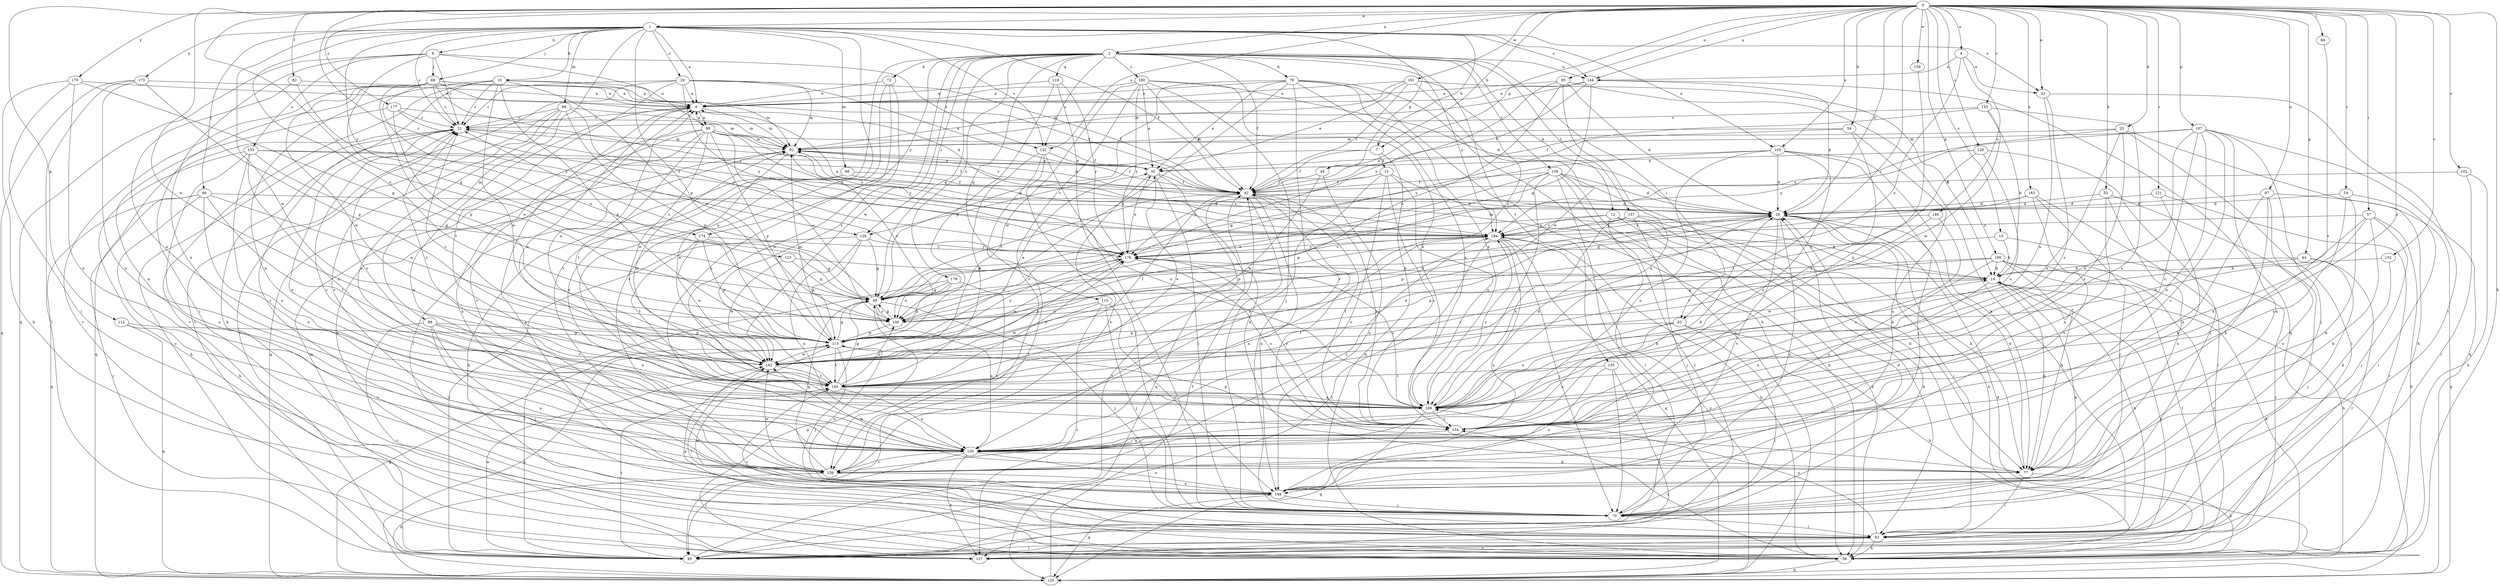 strict digraph  {
0;
1;
2;
4;
6;
7;
8;
10;
12;
13;
14;
15;
19;
20;
21;
23;
28;
33;
35;
42;
44;
48;
49;
53;
54;
56;
57;
62;
63;
66;
69;
70;
72;
76;
77;
82;
84;
85;
86;
88;
89;
92;
95;
97;
99;
100;
102;
105;
106;
107;
108;
112;
113;
115;
119;
120;
121;
123;
126;
127;
128;
132;
133;
134;
135;
137;
139;
140;
144;
146;
148;
152;
155;
156;
159;
161;
162;
163;
169;
170;
173;
174;
176;
177;
179;
180;
184;
0 -> 1  [label=a];
0 -> 2  [label=a];
0 -> 4  [label=a];
0 -> 7  [label=b];
0 -> 15  [label=c];
0 -> 19  [label=c];
0 -> 23  [label=d];
0 -> 28  [label=d];
0 -> 33  [label=e];
0 -> 44  [label=g];
0 -> 48  [label=g];
0 -> 53  [label=h];
0 -> 54  [label=h];
0 -> 56  [label=h];
0 -> 57  [label=i];
0 -> 62  [label=i];
0 -> 82  [label=l];
0 -> 84  [label=l];
0 -> 95  [label=n];
0 -> 97  [label=n];
0 -> 102  [label=o];
0 -> 105  [label=o];
0 -> 107  [label=p];
0 -> 108  [label=p];
0 -> 112  [label=p];
0 -> 121  [label=r];
0 -> 123  [label=r];
0 -> 126  [label=r];
0 -> 128  [label=s];
0 -> 132  [label=s];
0 -> 144  [label=u];
0 -> 152  [label=v];
0 -> 155  [label=v];
0 -> 159  [label=w];
0 -> 161  [label=w];
0 -> 162  [label=w];
0 -> 163  [label=x];
0 -> 169  [label=x];
0 -> 170  [label=y];
0 -> 177  [label=z];
1 -> 6  [label=a];
1 -> 7  [label=b];
1 -> 8  [label=b];
1 -> 10  [label=b];
1 -> 20  [label=c];
1 -> 21  [label=c];
1 -> 33  [label=e];
1 -> 42  [label=f];
1 -> 48  [label=g];
1 -> 66  [label=j];
1 -> 69  [label=j];
1 -> 86  [label=m];
1 -> 88  [label=m];
1 -> 89  [label=m];
1 -> 105  [label=o];
1 -> 106  [label=o];
1 -> 113  [label=p];
1 -> 132  [label=s];
1 -> 144  [label=u];
1 -> 162  [label=w];
1 -> 169  [label=x];
1 -> 173  [label=y];
1 -> 174  [label=y];
2 -> 12  [label=b];
2 -> 42  [label=f];
2 -> 49  [label=g];
2 -> 62  [label=i];
2 -> 72  [label=k];
2 -> 76  [label=k];
2 -> 115  [label=q];
2 -> 119  [label=q];
2 -> 126  [label=r];
2 -> 132  [label=s];
2 -> 135  [label=t];
2 -> 137  [label=t];
2 -> 139  [label=t];
2 -> 140  [label=t];
2 -> 144  [label=u];
2 -> 156  [label=v];
2 -> 162  [label=w];
2 -> 174  [label=y];
2 -> 179  [label=z];
2 -> 180  [label=z];
2 -> 184  [label=z];
4 -> 33  [label=e];
4 -> 106  [label=o];
4 -> 144  [label=u];
4 -> 146  [label=u];
6 -> 21  [label=c];
6 -> 92  [label=m];
6 -> 99  [label=n];
7 -> 13  [label=b];
7 -> 42  [label=f];
7 -> 56  [label=h];
7 -> 126  [label=r];
8 -> 21  [label=c];
8 -> 49  [label=g];
8 -> 69  [label=j];
8 -> 99  [label=n];
8 -> 100  [label=n];
8 -> 120  [label=q];
8 -> 132  [label=s];
8 -> 133  [label=s];
10 -> 6  [label=a];
10 -> 21  [label=c];
10 -> 56  [label=h];
10 -> 92  [label=m];
10 -> 100  [label=n];
10 -> 106  [label=o];
10 -> 113  [label=p];
10 -> 127  [label=r];
10 -> 162  [label=w];
12 -> 49  [label=g];
12 -> 56  [label=h];
12 -> 63  [label=i];
12 -> 77  [label=k];
12 -> 148  [label=u];
12 -> 184  [label=z];
13 -> 42  [label=f];
13 -> 100  [label=n];
13 -> 134  [label=s];
13 -> 156  [label=v];
13 -> 169  [label=x];
13 -> 176  [label=y];
13 -> 184  [label=z];
14 -> 49  [label=g];
14 -> 56  [label=h];
14 -> 77  [label=k];
14 -> 85  [label=l];
14 -> 92  [label=m];
14 -> 100  [label=n];
15 -> 14  [label=b];
15 -> 127  [label=r];
15 -> 176  [label=y];
19 -> 28  [label=d];
19 -> 63  [label=i];
19 -> 77  [label=k];
19 -> 134  [label=s];
20 -> 6  [label=a];
20 -> 21  [label=c];
20 -> 35  [label=e];
20 -> 42  [label=f];
20 -> 85  [label=l];
20 -> 92  [label=m];
20 -> 140  [label=t];
20 -> 176  [label=y];
21 -> 92  [label=m];
21 -> 100  [label=n];
21 -> 120  [label=q];
21 -> 184  [label=z];
23 -> 56  [label=h];
23 -> 85  [label=l];
23 -> 92  [label=m];
23 -> 134  [label=s];
23 -> 169  [label=x];
23 -> 176  [label=y];
28 -> 21  [label=c];
28 -> 56  [label=h];
28 -> 63  [label=i];
28 -> 113  [label=p];
28 -> 148  [label=u];
28 -> 156  [label=v];
28 -> 184  [label=z];
33 -> 63  [label=i];
33 -> 134  [label=s];
33 -> 169  [label=x];
35 -> 42  [label=f];
35 -> 70  [label=j];
35 -> 77  [label=k];
35 -> 156  [label=v];
42 -> 28  [label=d];
42 -> 70  [label=j];
42 -> 92  [label=m];
42 -> 120  [label=q];
42 -> 134  [label=s];
42 -> 148  [label=u];
44 -> 14  [label=b];
44 -> 70  [label=j];
44 -> 85  [label=l];
44 -> 162  [label=w];
48 -> 42  [label=f];
48 -> 148  [label=u];
48 -> 162  [label=w];
49 -> 21  [label=c];
49 -> 42  [label=f];
49 -> 70  [label=j];
49 -> 100  [label=n];
49 -> 106  [label=o];
53 -> 28  [label=d];
53 -> 63  [label=i];
53 -> 100  [label=n];
53 -> 148  [label=u];
54 -> 92  [label=m];
54 -> 148  [label=u];
54 -> 169  [label=x];
54 -> 176  [label=y];
56 -> 6  [label=a];
56 -> 113  [label=p];
56 -> 120  [label=q];
56 -> 134  [label=s];
57 -> 56  [label=h];
57 -> 70  [label=j];
57 -> 77  [label=k];
57 -> 162  [label=w];
57 -> 169  [label=x];
57 -> 184  [label=z];
62 -> 56  [label=h];
62 -> 85  [label=l];
62 -> 100  [label=n];
62 -> 113  [label=p];
62 -> 169  [label=x];
63 -> 6  [label=a];
63 -> 14  [label=b];
63 -> 56  [label=h];
63 -> 85  [label=l];
63 -> 127  [label=r];
63 -> 140  [label=t];
63 -> 169  [label=x];
66 -> 28  [label=d];
66 -> 56  [label=h];
66 -> 100  [label=n];
66 -> 106  [label=o];
66 -> 120  [label=q];
66 -> 127  [label=r];
66 -> 140  [label=t];
69 -> 6  [label=a];
69 -> 21  [label=c];
69 -> 28  [label=d];
69 -> 42  [label=f];
69 -> 63  [label=i];
69 -> 106  [label=o];
69 -> 113  [label=p];
69 -> 127  [label=r];
69 -> 162  [label=w];
69 -> 184  [label=z];
70 -> 14  [label=b];
70 -> 28  [label=d];
70 -> 63  [label=i];
70 -> 162  [label=w];
72 -> 6  [label=a];
72 -> 100  [label=n];
72 -> 156  [label=v];
72 -> 169  [label=x];
76 -> 6  [label=a];
76 -> 35  [label=e];
76 -> 49  [label=g];
76 -> 56  [label=h];
76 -> 106  [label=o];
76 -> 120  [label=q];
76 -> 134  [label=s];
76 -> 156  [label=v];
76 -> 169  [label=x];
77 -> 28  [label=d];
77 -> 42  [label=f];
77 -> 56  [label=h];
77 -> 63  [label=i];
77 -> 162  [label=w];
82 -> 6  [label=a];
82 -> 169  [label=x];
82 -> 176  [label=y];
84 -> 134  [label=s];
85 -> 21  [label=c];
85 -> 28  [label=d];
85 -> 42  [label=f];
85 -> 92  [label=m];
85 -> 140  [label=t];
85 -> 162  [label=w];
86 -> 21  [label=c];
86 -> 85  [label=l];
86 -> 92  [label=m];
86 -> 113  [label=p];
86 -> 134  [label=s];
86 -> 156  [label=v];
86 -> 176  [label=y];
88 -> 42  [label=f];
88 -> 56  [label=h];
88 -> 169  [label=x];
88 -> 184  [label=z];
89 -> 70  [label=j];
89 -> 113  [label=p];
89 -> 127  [label=r];
89 -> 140  [label=t];
89 -> 148  [label=u];
89 -> 169  [label=x];
92 -> 35  [label=e];
92 -> 42  [label=f];
92 -> 63  [label=i];
92 -> 106  [label=o];
92 -> 162  [label=w];
95 -> 6  [label=a];
95 -> 28  [label=d];
95 -> 63  [label=i];
95 -> 100  [label=n];
95 -> 106  [label=o];
95 -> 176  [label=y];
97 -> 28  [label=d];
97 -> 77  [label=k];
97 -> 100  [label=n];
97 -> 120  [label=q];
97 -> 148  [label=u];
99 -> 6  [label=a];
99 -> 42  [label=f];
99 -> 92  [label=m];
99 -> 106  [label=o];
99 -> 113  [label=p];
99 -> 120  [label=q];
99 -> 140  [label=t];
99 -> 148  [label=u];
99 -> 156  [label=v];
99 -> 162  [label=w];
99 -> 176  [label=y];
99 -> 184  [label=z];
100 -> 21  [label=c];
100 -> 77  [label=k];
100 -> 85  [label=l];
100 -> 127  [label=r];
100 -> 148  [label=u];
100 -> 156  [label=v];
102 -> 42  [label=f];
102 -> 56  [label=h];
102 -> 63  [label=i];
105 -> 28  [label=d];
105 -> 35  [label=e];
105 -> 49  [label=g];
105 -> 70  [label=j];
105 -> 77  [label=k];
105 -> 100  [label=n];
105 -> 134  [label=s];
106 -> 28  [label=d];
106 -> 49  [label=g];
106 -> 113  [label=p];
107 -> 70  [label=j];
107 -> 92  [label=m];
107 -> 100  [label=n];
107 -> 120  [label=q];
107 -> 134  [label=s];
107 -> 148  [label=u];
107 -> 156  [label=v];
107 -> 169  [label=x];
107 -> 184  [label=z];
108 -> 14  [label=b];
108 -> 56  [label=h];
108 -> 77  [label=k];
108 -> 85  [label=l];
108 -> 100  [label=n];
108 -> 113  [label=p];
108 -> 127  [label=r];
108 -> 140  [label=t];
112 -> 113  [label=p];
112 -> 120  [label=q];
112 -> 156  [label=v];
113 -> 35  [label=e];
113 -> 49  [label=g];
113 -> 70  [label=j];
113 -> 92  [label=m];
113 -> 120  [label=q];
113 -> 140  [label=t];
113 -> 148  [label=u];
113 -> 162  [label=w];
113 -> 176  [label=y];
115 -> 70  [label=j];
115 -> 106  [label=o];
115 -> 127  [label=r];
115 -> 148  [label=u];
115 -> 162  [label=w];
119 -> 6  [label=a];
119 -> 70  [label=j];
119 -> 113  [label=p];
119 -> 176  [label=y];
120 -> 28  [label=d];
120 -> 42  [label=f];
120 -> 113  [label=p];
120 -> 184  [label=z];
121 -> 28  [label=d];
121 -> 77  [label=k];
121 -> 127  [label=r];
123 -> 14  [label=b];
123 -> 49  [label=g];
123 -> 162  [label=w];
126 -> 49  [label=g];
126 -> 85  [label=l];
126 -> 100  [label=n];
126 -> 113  [label=p];
126 -> 176  [label=y];
127 -> 49  [label=g];
128 -> 35  [label=e];
128 -> 70  [label=j];
128 -> 140  [label=t];
128 -> 169  [label=x];
132 -> 35  [label=e];
132 -> 70  [label=j];
132 -> 85  [label=l];
132 -> 140  [label=t];
132 -> 169  [label=x];
133 -> 35  [label=e];
133 -> 42  [label=f];
133 -> 49  [label=g];
133 -> 56  [label=h];
133 -> 100  [label=n];
133 -> 148  [label=u];
133 -> 169  [label=x];
134 -> 28  [label=d];
134 -> 42  [label=f];
134 -> 100  [label=n];
134 -> 113  [label=p];
134 -> 176  [label=y];
135 -> 70  [label=j];
135 -> 127  [label=r];
135 -> 140  [label=t];
135 -> 148  [label=u];
137 -> 14  [label=b];
137 -> 70  [label=j];
137 -> 77  [label=k];
137 -> 113  [label=p];
137 -> 169  [label=x];
137 -> 184  [label=z];
139 -> 28  [label=d];
139 -> 42  [label=f];
139 -> 56  [label=h];
139 -> 77  [label=k];
139 -> 85  [label=l];
139 -> 106  [label=o];
139 -> 113  [label=p];
139 -> 127  [label=r];
139 -> 169  [label=x];
140 -> 6  [label=a];
140 -> 21  [label=c];
140 -> 28  [label=d];
140 -> 35  [label=e];
140 -> 49  [label=g];
140 -> 92  [label=m];
140 -> 100  [label=n];
140 -> 106  [label=o];
140 -> 169  [label=x];
140 -> 176  [label=y];
144 -> 6  [label=a];
144 -> 28  [label=d];
144 -> 42  [label=f];
144 -> 49  [label=g];
144 -> 92  [label=m];
144 -> 120  [label=q];
146 -> 134  [label=s];
146 -> 140  [label=t];
146 -> 184  [label=z];
148 -> 70  [label=j];
148 -> 120  [label=q];
152 -> 14  [label=b];
152 -> 77  [label=k];
155 -> 14  [label=b];
155 -> 21  [label=c];
155 -> 42  [label=f];
155 -> 134  [label=s];
155 -> 162  [label=w];
156 -> 6  [label=a];
156 -> 21  [label=c];
156 -> 49  [label=g];
156 -> 120  [label=q];
156 -> 148  [label=u];
156 -> 162  [label=w];
156 -> 184  [label=z];
159 -> 100  [label=n];
161 -> 6  [label=a];
161 -> 14  [label=b];
161 -> 35  [label=e];
161 -> 42  [label=f];
161 -> 92  [label=m];
161 -> 106  [label=o];
161 -> 162  [label=w];
162 -> 6  [label=a];
162 -> 21  [label=c];
162 -> 42  [label=f];
162 -> 63  [label=i];
162 -> 140  [label=t];
162 -> 176  [label=y];
163 -> 28  [label=d];
163 -> 49  [label=g];
163 -> 63  [label=i];
163 -> 70  [label=j];
163 -> 156  [label=v];
169 -> 14  [label=b];
169 -> 21  [label=c];
169 -> 28  [label=d];
169 -> 120  [label=q];
169 -> 134  [label=s];
169 -> 176  [label=y];
169 -> 184  [label=z];
170 -> 6  [label=a];
170 -> 49  [label=g];
170 -> 56  [label=h];
170 -> 63  [label=i];
170 -> 100  [label=n];
173 -> 6  [label=a];
173 -> 85  [label=l];
173 -> 100  [label=n];
173 -> 113  [label=p];
173 -> 120  [label=q];
174 -> 49  [label=g];
174 -> 113  [label=p];
174 -> 140  [label=t];
174 -> 162  [label=w];
174 -> 176  [label=y];
176 -> 14  [label=b];
176 -> 35  [label=e];
176 -> 106  [label=o];
176 -> 134  [label=s];
176 -> 162  [label=w];
176 -> 184  [label=z];
177 -> 21  [label=c];
177 -> 92  [label=m];
177 -> 100  [label=n];
177 -> 106  [label=o];
177 -> 184  [label=z];
179 -> 49  [label=g];
179 -> 85  [label=l];
179 -> 106  [label=o];
179 -> 113  [label=p];
179 -> 156  [label=v];
180 -> 6  [label=a];
180 -> 28  [label=d];
180 -> 35  [label=e];
180 -> 42  [label=f];
180 -> 70  [label=j];
180 -> 156  [label=v];
180 -> 162  [label=w];
180 -> 169  [label=x];
180 -> 176  [label=y];
184 -> 6  [label=a];
184 -> 56  [label=h];
184 -> 70  [label=j];
184 -> 85  [label=l];
184 -> 100  [label=n];
184 -> 120  [label=q];
184 -> 148  [label=u];
184 -> 176  [label=y];
}
